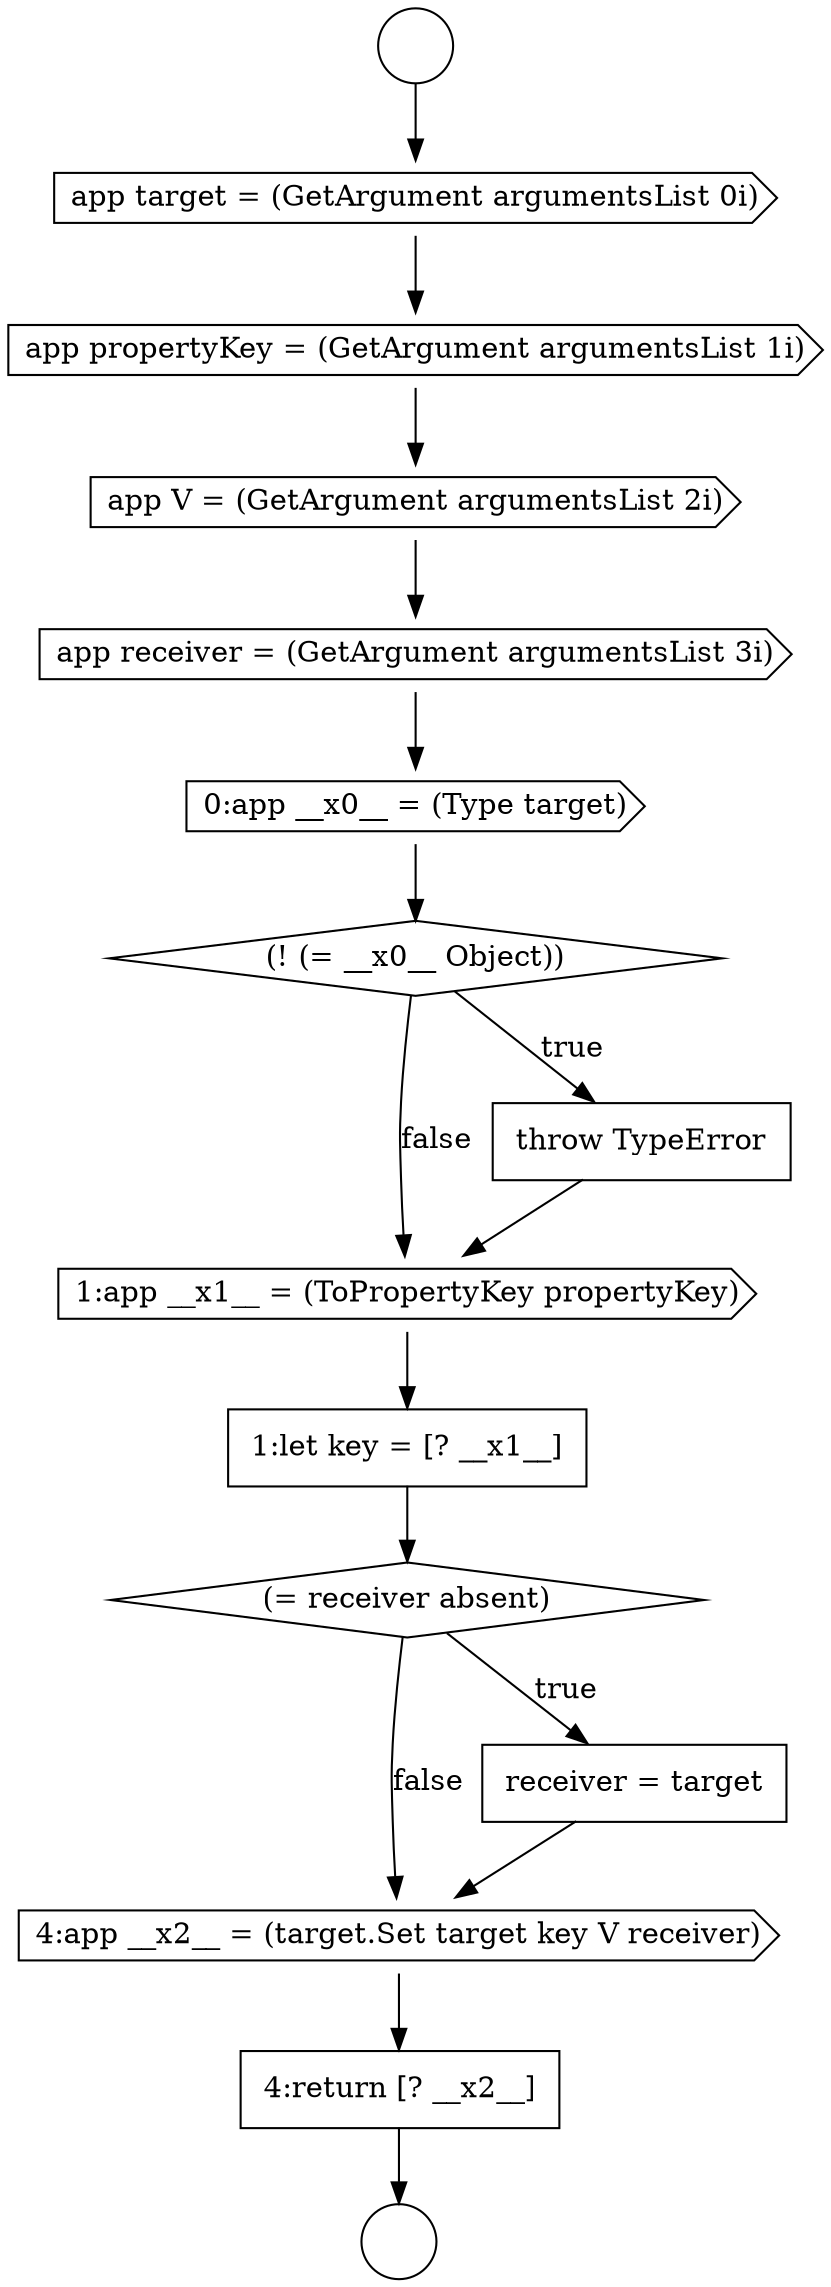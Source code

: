 digraph {
  node19804 [shape=diamond, label=<<font color="black">(! (= __x0__ Object))</font>> color="black" fillcolor="white" style=filled]
  node19799 [shape=cds, label=<<font color="black">app target = (GetArgument argumentsList 0i)</font>> color="black" fillcolor="white" style=filled]
  node19808 [shape=diamond, label=<<font color="black">(= receiver absent)</font>> color="black" fillcolor="white" style=filled]
  node19803 [shape=cds, label=<<font color="black">0:app __x0__ = (Type target)</font>> color="black" fillcolor="white" style=filled]
  node19800 [shape=cds, label=<<font color="black">app propertyKey = (GetArgument argumentsList 1i)</font>> color="black" fillcolor="white" style=filled]
  node19797 [shape=circle label=" " color="black" fillcolor="white" style=filled]
  node19802 [shape=cds, label=<<font color="black">app receiver = (GetArgument argumentsList 3i)</font>> color="black" fillcolor="white" style=filled]
  node19806 [shape=cds, label=<<font color="black">1:app __x1__ = (ToPropertyKey propertyKey)</font>> color="black" fillcolor="white" style=filled]
  node19810 [shape=cds, label=<<font color="black">4:app __x2__ = (target.Set target key V receiver)</font>> color="black" fillcolor="white" style=filled]
  node19798 [shape=circle label=" " color="black" fillcolor="white" style=filled]
  node19801 [shape=cds, label=<<font color="black">app V = (GetArgument argumentsList 2i)</font>> color="black" fillcolor="white" style=filled]
  node19805 [shape=none, margin=0, label=<<font color="black">
    <table border="0" cellborder="1" cellspacing="0" cellpadding="10">
      <tr><td align="left">throw TypeError</td></tr>
    </table>
  </font>> color="black" fillcolor="white" style=filled]
  node19811 [shape=none, margin=0, label=<<font color="black">
    <table border="0" cellborder="1" cellspacing="0" cellpadding="10">
      <tr><td align="left">4:return [? __x2__]</td></tr>
    </table>
  </font>> color="black" fillcolor="white" style=filled]
  node19807 [shape=none, margin=0, label=<<font color="black">
    <table border="0" cellborder="1" cellspacing="0" cellpadding="10">
      <tr><td align="left">1:let key = [? __x1__]</td></tr>
    </table>
  </font>> color="black" fillcolor="white" style=filled]
  node19809 [shape=none, margin=0, label=<<font color="black">
    <table border="0" cellborder="1" cellspacing="0" cellpadding="10">
      <tr><td align="left">receiver = target</td></tr>
    </table>
  </font>> color="black" fillcolor="white" style=filled]
  node19805 -> node19806 [ color="black"]
  node19804 -> node19805 [label=<<font color="black">true</font>> color="black"]
  node19804 -> node19806 [label=<<font color="black">false</font>> color="black"]
  node19803 -> node19804 [ color="black"]
  node19806 -> node19807 [ color="black"]
  node19807 -> node19808 [ color="black"]
  node19811 -> node19798 [ color="black"]
  node19808 -> node19809 [label=<<font color="black">true</font>> color="black"]
  node19808 -> node19810 [label=<<font color="black">false</font>> color="black"]
  node19802 -> node19803 [ color="black"]
  node19809 -> node19810 [ color="black"]
  node19800 -> node19801 [ color="black"]
  node19797 -> node19799 [ color="black"]
  node19810 -> node19811 [ color="black"]
  node19799 -> node19800 [ color="black"]
  node19801 -> node19802 [ color="black"]
}
